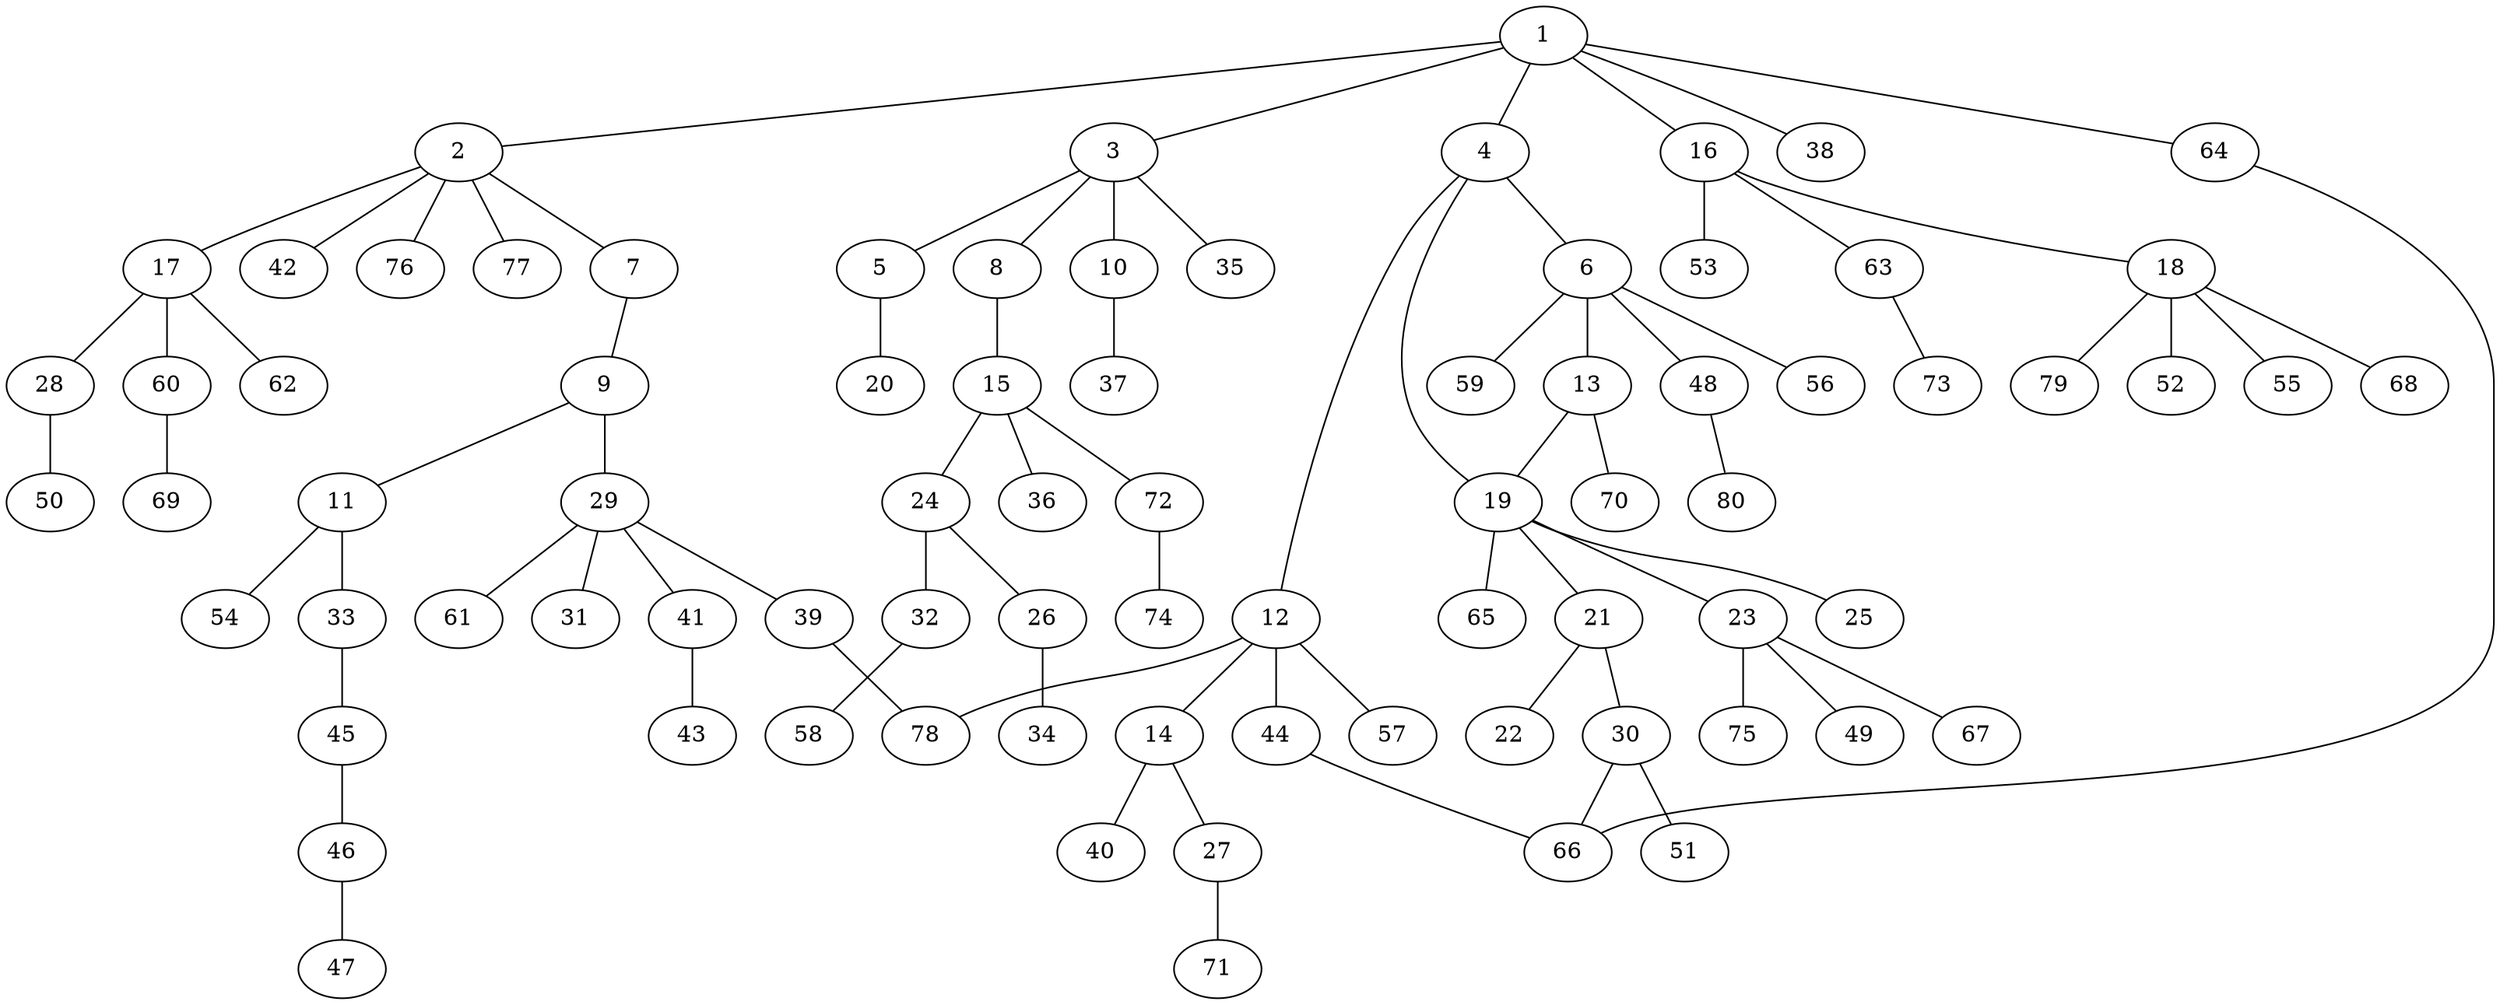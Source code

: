 graph graphname {1--2
1--3
1--4
1--16
1--38
1--64
2--7
2--17
2--42
2--76
2--77
3--5
3--8
3--10
3--35
4--6
4--12
4--19
5--20
6--13
6--48
6--56
6--59
7--9
8--15
9--11
9--29
10--37
11--33
11--54
12--14
12--44
12--57
12--78
13--19
13--70
14--27
14--40
15--24
15--36
15--72
16--18
16--53
16--63
17--28
17--60
17--62
18--52
18--55
18--68
18--79
19--21
19--23
19--25
19--65
21--22
21--30
23--49
23--67
23--75
24--26
24--32
26--34
27--71
28--50
29--31
29--39
29--41
29--61
30--51
30--66
32--58
33--45
39--78
41--43
44--66
45--46
46--47
48--80
60--69
63--73
64--66
72--74
}